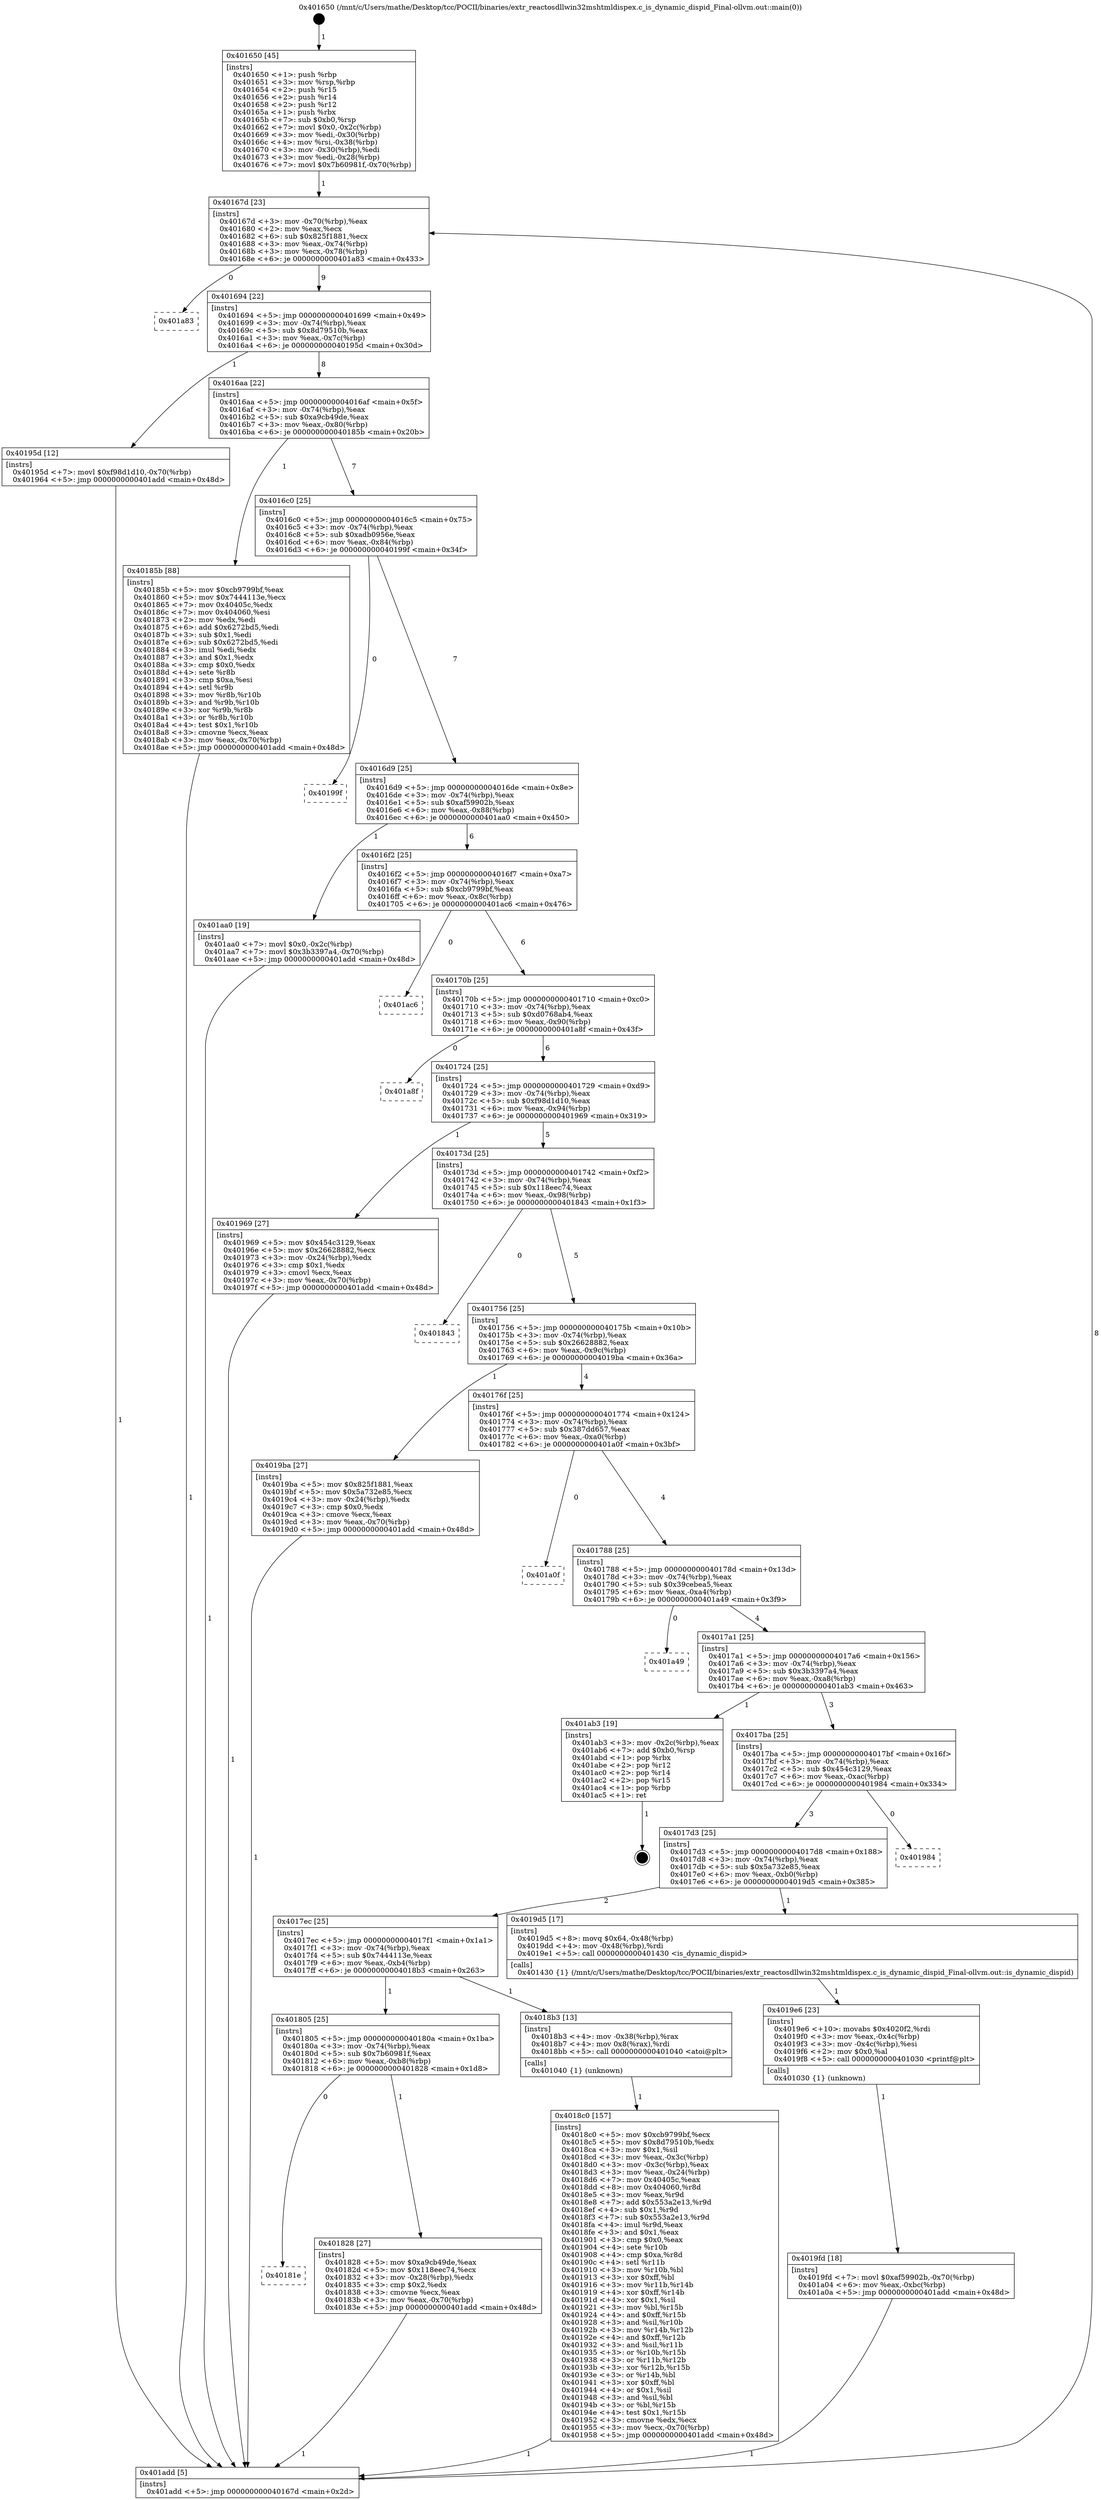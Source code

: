 digraph "0x401650" {
  label = "0x401650 (/mnt/c/Users/mathe/Desktop/tcc/POCII/binaries/extr_reactosdllwin32mshtmldispex.c_is_dynamic_dispid_Final-ollvm.out::main(0))"
  labelloc = "t"
  node[shape=record]

  Entry [label="",width=0.3,height=0.3,shape=circle,fillcolor=black,style=filled]
  "0x40167d" [label="{
     0x40167d [23]\l
     | [instrs]\l
     &nbsp;&nbsp;0x40167d \<+3\>: mov -0x70(%rbp),%eax\l
     &nbsp;&nbsp;0x401680 \<+2\>: mov %eax,%ecx\l
     &nbsp;&nbsp;0x401682 \<+6\>: sub $0x825f1881,%ecx\l
     &nbsp;&nbsp;0x401688 \<+3\>: mov %eax,-0x74(%rbp)\l
     &nbsp;&nbsp;0x40168b \<+3\>: mov %ecx,-0x78(%rbp)\l
     &nbsp;&nbsp;0x40168e \<+6\>: je 0000000000401a83 \<main+0x433\>\l
  }"]
  "0x401a83" [label="{
     0x401a83\l
  }", style=dashed]
  "0x401694" [label="{
     0x401694 [22]\l
     | [instrs]\l
     &nbsp;&nbsp;0x401694 \<+5\>: jmp 0000000000401699 \<main+0x49\>\l
     &nbsp;&nbsp;0x401699 \<+3\>: mov -0x74(%rbp),%eax\l
     &nbsp;&nbsp;0x40169c \<+5\>: sub $0x8d79510b,%eax\l
     &nbsp;&nbsp;0x4016a1 \<+3\>: mov %eax,-0x7c(%rbp)\l
     &nbsp;&nbsp;0x4016a4 \<+6\>: je 000000000040195d \<main+0x30d\>\l
  }"]
  Exit [label="",width=0.3,height=0.3,shape=circle,fillcolor=black,style=filled,peripheries=2]
  "0x40195d" [label="{
     0x40195d [12]\l
     | [instrs]\l
     &nbsp;&nbsp;0x40195d \<+7\>: movl $0xf98d1d10,-0x70(%rbp)\l
     &nbsp;&nbsp;0x401964 \<+5\>: jmp 0000000000401add \<main+0x48d\>\l
  }"]
  "0x4016aa" [label="{
     0x4016aa [22]\l
     | [instrs]\l
     &nbsp;&nbsp;0x4016aa \<+5\>: jmp 00000000004016af \<main+0x5f\>\l
     &nbsp;&nbsp;0x4016af \<+3\>: mov -0x74(%rbp),%eax\l
     &nbsp;&nbsp;0x4016b2 \<+5\>: sub $0xa9cb49de,%eax\l
     &nbsp;&nbsp;0x4016b7 \<+3\>: mov %eax,-0x80(%rbp)\l
     &nbsp;&nbsp;0x4016ba \<+6\>: je 000000000040185b \<main+0x20b\>\l
  }"]
  "0x4019fd" [label="{
     0x4019fd [18]\l
     | [instrs]\l
     &nbsp;&nbsp;0x4019fd \<+7\>: movl $0xaf59902b,-0x70(%rbp)\l
     &nbsp;&nbsp;0x401a04 \<+6\>: mov %eax,-0xbc(%rbp)\l
     &nbsp;&nbsp;0x401a0a \<+5\>: jmp 0000000000401add \<main+0x48d\>\l
  }"]
  "0x40185b" [label="{
     0x40185b [88]\l
     | [instrs]\l
     &nbsp;&nbsp;0x40185b \<+5\>: mov $0xcb9799bf,%eax\l
     &nbsp;&nbsp;0x401860 \<+5\>: mov $0x7444113e,%ecx\l
     &nbsp;&nbsp;0x401865 \<+7\>: mov 0x40405c,%edx\l
     &nbsp;&nbsp;0x40186c \<+7\>: mov 0x404060,%esi\l
     &nbsp;&nbsp;0x401873 \<+2\>: mov %edx,%edi\l
     &nbsp;&nbsp;0x401875 \<+6\>: add $0x6272bd5,%edi\l
     &nbsp;&nbsp;0x40187b \<+3\>: sub $0x1,%edi\l
     &nbsp;&nbsp;0x40187e \<+6\>: sub $0x6272bd5,%edi\l
     &nbsp;&nbsp;0x401884 \<+3\>: imul %edi,%edx\l
     &nbsp;&nbsp;0x401887 \<+3\>: and $0x1,%edx\l
     &nbsp;&nbsp;0x40188a \<+3\>: cmp $0x0,%edx\l
     &nbsp;&nbsp;0x40188d \<+4\>: sete %r8b\l
     &nbsp;&nbsp;0x401891 \<+3\>: cmp $0xa,%esi\l
     &nbsp;&nbsp;0x401894 \<+4\>: setl %r9b\l
     &nbsp;&nbsp;0x401898 \<+3\>: mov %r8b,%r10b\l
     &nbsp;&nbsp;0x40189b \<+3\>: and %r9b,%r10b\l
     &nbsp;&nbsp;0x40189e \<+3\>: xor %r9b,%r8b\l
     &nbsp;&nbsp;0x4018a1 \<+3\>: or %r8b,%r10b\l
     &nbsp;&nbsp;0x4018a4 \<+4\>: test $0x1,%r10b\l
     &nbsp;&nbsp;0x4018a8 \<+3\>: cmovne %ecx,%eax\l
     &nbsp;&nbsp;0x4018ab \<+3\>: mov %eax,-0x70(%rbp)\l
     &nbsp;&nbsp;0x4018ae \<+5\>: jmp 0000000000401add \<main+0x48d\>\l
  }"]
  "0x4016c0" [label="{
     0x4016c0 [25]\l
     | [instrs]\l
     &nbsp;&nbsp;0x4016c0 \<+5\>: jmp 00000000004016c5 \<main+0x75\>\l
     &nbsp;&nbsp;0x4016c5 \<+3\>: mov -0x74(%rbp),%eax\l
     &nbsp;&nbsp;0x4016c8 \<+5\>: sub $0xadb0956e,%eax\l
     &nbsp;&nbsp;0x4016cd \<+6\>: mov %eax,-0x84(%rbp)\l
     &nbsp;&nbsp;0x4016d3 \<+6\>: je 000000000040199f \<main+0x34f\>\l
  }"]
  "0x4019e6" [label="{
     0x4019e6 [23]\l
     | [instrs]\l
     &nbsp;&nbsp;0x4019e6 \<+10\>: movabs $0x4020f2,%rdi\l
     &nbsp;&nbsp;0x4019f0 \<+3\>: mov %eax,-0x4c(%rbp)\l
     &nbsp;&nbsp;0x4019f3 \<+3\>: mov -0x4c(%rbp),%esi\l
     &nbsp;&nbsp;0x4019f6 \<+2\>: mov $0x0,%al\l
     &nbsp;&nbsp;0x4019f8 \<+5\>: call 0000000000401030 \<printf@plt\>\l
     | [calls]\l
     &nbsp;&nbsp;0x401030 \{1\} (unknown)\l
  }"]
  "0x40199f" [label="{
     0x40199f\l
  }", style=dashed]
  "0x4016d9" [label="{
     0x4016d9 [25]\l
     | [instrs]\l
     &nbsp;&nbsp;0x4016d9 \<+5\>: jmp 00000000004016de \<main+0x8e\>\l
     &nbsp;&nbsp;0x4016de \<+3\>: mov -0x74(%rbp),%eax\l
     &nbsp;&nbsp;0x4016e1 \<+5\>: sub $0xaf59902b,%eax\l
     &nbsp;&nbsp;0x4016e6 \<+6\>: mov %eax,-0x88(%rbp)\l
     &nbsp;&nbsp;0x4016ec \<+6\>: je 0000000000401aa0 \<main+0x450\>\l
  }"]
  "0x4018c0" [label="{
     0x4018c0 [157]\l
     | [instrs]\l
     &nbsp;&nbsp;0x4018c0 \<+5\>: mov $0xcb9799bf,%ecx\l
     &nbsp;&nbsp;0x4018c5 \<+5\>: mov $0x8d79510b,%edx\l
     &nbsp;&nbsp;0x4018ca \<+3\>: mov $0x1,%sil\l
     &nbsp;&nbsp;0x4018cd \<+3\>: mov %eax,-0x3c(%rbp)\l
     &nbsp;&nbsp;0x4018d0 \<+3\>: mov -0x3c(%rbp),%eax\l
     &nbsp;&nbsp;0x4018d3 \<+3\>: mov %eax,-0x24(%rbp)\l
     &nbsp;&nbsp;0x4018d6 \<+7\>: mov 0x40405c,%eax\l
     &nbsp;&nbsp;0x4018dd \<+8\>: mov 0x404060,%r8d\l
     &nbsp;&nbsp;0x4018e5 \<+3\>: mov %eax,%r9d\l
     &nbsp;&nbsp;0x4018e8 \<+7\>: add $0x553a2e13,%r9d\l
     &nbsp;&nbsp;0x4018ef \<+4\>: sub $0x1,%r9d\l
     &nbsp;&nbsp;0x4018f3 \<+7\>: sub $0x553a2e13,%r9d\l
     &nbsp;&nbsp;0x4018fa \<+4\>: imul %r9d,%eax\l
     &nbsp;&nbsp;0x4018fe \<+3\>: and $0x1,%eax\l
     &nbsp;&nbsp;0x401901 \<+3\>: cmp $0x0,%eax\l
     &nbsp;&nbsp;0x401904 \<+4\>: sete %r10b\l
     &nbsp;&nbsp;0x401908 \<+4\>: cmp $0xa,%r8d\l
     &nbsp;&nbsp;0x40190c \<+4\>: setl %r11b\l
     &nbsp;&nbsp;0x401910 \<+3\>: mov %r10b,%bl\l
     &nbsp;&nbsp;0x401913 \<+3\>: xor $0xff,%bl\l
     &nbsp;&nbsp;0x401916 \<+3\>: mov %r11b,%r14b\l
     &nbsp;&nbsp;0x401919 \<+4\>: xor $0xff,%r14b\l
     &nbsp;&nbsp;0x40191d \<+4\>: xor $0x1,%sil\l
     &nbsp;&nbsp;0x401921 \<+3\>: mov %bl,%r15b\l
     &nbsp;&nbsp;0x401924 \<+4\>: and $0xff,%r15b\l
     &nbsp;&nbsp;0x401928 \<+3\>: and %sil,%r10b\l
     &nbsp;&nbsp;0x40192b \<+3\>: mov %r14b,%r12b\l
     &nbsp;&nbsp;0x40192e \<+4\>: and $0xff,%r12b\l
     &nbsp;&nbsp;0x401932 \<+3\>: and %sil,%r11b\l
     &nbsp;&nbsp;0x401935 \<+3\>: or %r10b,%r15b\l
     &nbsp;&nbsp;0x401938 \<+3\>: or %r11b,%r12b\l
     &nbsp;&nbsp;0x40193b \<+3\>: xor %r12b,%r15b\l
     &nbsp;&nbsp;0x40193e \<+3\>: or %r14b,%bl\l
     &nbsp;&nbsp;0x401941 \<+3\>: xor $0xff,%bl\l
     &nbsp;&nbsp;0x401944 \<+4\>: or $0x1,%sil\l
     &nbsp;&nbsp;0x401948 \<+3\>: and %sil,%bl\l
     &nbsp;&nbsp;0x40194b \<+3\>: or %bl,%r15b\l
     &nbsp;&nbsp;0x40194e \<+4\>: test $0x1,%r15b\l
     &nbsp;&nbsp;0x401952 \<+3\>: cmovne %edx,%ecx\l
     &nbsp;&nbsp;0x401955 \<+3\>: mov %ecx,-0x70(%rbp)\l
     &nbsp;&nbsp;0x401958 \<+5\>: jmp 0000000000401add \<main+0x48d\>\l
  }"]
  "0x401aa0" [label="{
     0x401aa0 [19]\l
     | [instrs]\l
     &nbsp;&nbsp;0x401aa0 \<+7\>: movl $0x0,-0x2c(%rbp)\l
     &nbsp;&nbsp;0x401aa7 \<+7\>: movl $0x3b3397a4,-0x70(%rbp)\l
     &nbsp;&nbsp;0x401aae \<+5\>: jmp 0000000000401add \<main+0x48d\>\l
  }"]
  "0x4016f2" [label="{
     0x4016f2 [25]\l
     | [instrs]\l
     &nbsp;&nbsp;0x4016f2 \<+5\>: jmp 00000000004016f7 \<main+0xa7\>\l
     &nbsp;&nbsp;0x4016f7 \<+3\>: mov -0x74(%rbp),%eax\l
     &nbsp;&nbsp;0x4016fa \<+5\>: sub $0xcb9799bf,%eax\l
     &nbsp;&nbsp;0x4016ff \<+6\>: mov %eax,-0x8c(%rbp)\l
     &nbsp;&nbsp;0x401705 \<+6\>: je 0000000000401ac6 \<main+0x476\>\l
  }"]
  "0x401650" [label="{
     0x401650 [45]\l
     | [instrs]\l
     &nbsp;&nbsp;0x401650 \<+1\>: push %rbp\l
     &nbsp;&nbsp;0x401651 \<+3\>: mov %rsp,%rbp\l
     &nbsp;&nbsp;0x401654 \<+2\>: push %r15\l
     &nbsp;&nbsp;0x401656 \<+2\>: push %r14\l
     &nbsp;&nbsp;0x401658 \<+2\>: push %r12\l
     &nbsp;&nbsp;0x40165a \<+1\>: push %rbx\l
     &nbsp;&nbsp;0x40165b \<+7\>: sub $0xb0,%rsp\l
     &nbsp;&nbsp;0x401662 \<+7\>: movl $0x0,-0x2c(%rbp)\l
     &nbsp;&nbsp;0x401669 \<+3\>: mov %edi,-0x30(%rbp)\l
     &nbsp;&nbsp;0x40166c \<+4\>: mov %rsi,-0x38(%rbp)\l
     &nbsp;&nbsp;0x401670 \<+3\>: mov -0x30(%rbp),%edi\l
     &nbsp;&nbsp;0x401673 \<+3\>: mov %edi,-0x28(%rbp)\l
     &nbsp;&nbsp;0x401676 \<+7\>: movl $0x7b60981f,-0x70(%rbp)\l
  }"]
  "0x401ac6" [label="{
     0x401ac6\l
  }", style=dashed]
  "0x40170b" [label="{
     0x40170b [25]\l
     | [instrs]\l
     &nbsp;&nbsp;0x40170b \<+5\>: jmp 0000000000401710 \<main+0xc0\>\l
     &nbsp;&nbsp;0x401710 \<+3\>: mov -0x74(%rbp),%eax\l
     &nbsp;&nbsp;0x401713 \<+5\>: sub $0xd0768ab4,%eax\l
     &nbsp;&nbsp;0x401718 \<+6\>: mov %eax,-0x90(%rbp)\l
     &nbsp;&nbsp;0x40171e \<+6\>: je 0000000000401a8f \<main+0x43f\>\l
  }"]
  "0x401add" [label="{
     0x401add [5]\l
     | [instrs]\l
     &nbsp;&nbsp;0x401add \<+5\>: jmp 000000000040167d \<main+0x2d\>\l
  }"]
  "0x401a8f" [label="{
     0x401a8f\l
  }", style=dashed]
  "0x401724" [label="{
     0x401724 [25]\l
     | [instrs]\l
     &nbsp;&nbsp;0x401724 \<+5\>: jmp 0000000000401729 \<main+0xd9\>\l
     &nbsp;&nbsp;0x401729 \<+3\>: mov -0x74(%rbp),%eax\l
     &nbsp;&nbsp;0x40172c \<+5\>: sub $0xf98d1d10,%eax\l
     &nbsp;&nbsp;0x401731 \<+6\>: mov %eax,-0x94(%rbp)\l
     &nbsp;&nbsp;0x401737 \<+6\>: je 0000000000401969 \<main+0x319\>\l
  }"]
  "0x40181e" [label="{
     0x40181e\l
  }", style=dashed]
  "0x401969" [label="{
     0x401969 [27]\l
     | [instrs]\l
     &nbsp;&nbsp;0x401969 \<+5\>: mov $0x454c3129,%eax\l
     &nbsp;&nbsp;0x40196e \<+5\>: mov $0x26628882,%ecx\l
     &nbsp;&nbsp;0x401973 \<+3\>: mov -0x24(%rbp),%edx\l
     &nbsp;&nbsp;0x401976 \<+3\>: cmp $0x1,%edx\l
     &nbsp;&nbsp;0x401979 \<+3\>: cmovl %ecx,%eax\l
     &nbsp;&nbsp;0x40197c \<+3\>: mov %eax,-0x70(%rbp)\l
     &nbsp;&nbsp;0x40197f \<+5\>: jmp 0000000000401add \<main+0x48d\>\l
  }"]
  "0x40173d" [label="{
     0x40173d [25]\l
     | [instrs]\l
     &nbsp;&nbsp;0x40173d \<+5\>: jmp 0000000000401742 \<main+0xf2\>\l
     &nbsp;&nbsp;0x401742 \<+3\>: mov -0x74(%rbp),%eax\l
     &nbsp;&nbsp;0x401745 \<+5\>: sub $0x118eec74,%eax\l
     &nbsp;&nbsp;0x40174a \<+6\>: mov %eax,-0x98(%rbp)\l
     &nbsp;&nbsp;0x401750 \<+6\>: je 0000000000401843 \<main+0x1f3\>\l
  }"]
  "0x401828" [label="{
     0x401828 [27]\l
     | [instrs]\l
     &nbsp;&nbsp;0x401828 \<+5\>: mov $0xa9cb49de,%eax\l
     &nbsp;&nbsp;0x40182d \<+5\>: mov $0x118eec74,%ecx\l
     &nbsp;&nbsp;0x401832 \<+3\>: mov -0x28(%rbp),%edx\l
     &nbsp;&nbsp;0x401835 \<+3\>: cmp $0x2,%edx\l
     &nbsp;&nbsp;0x401838 \<+3\>: cmovne %ecx,%eax\l
     &nbsp;&nbsp;0x40183b \<+3\>: mov %eax,-0x70(%rbp)\l
     &nbsp;&nbsp;0x40183e \<+5\>: jmp 0000000000401add \<main+0x48d\>\l
  }"]
  "0x401843" [label="{
     0x401843\l
  }", style=dashed]
  "0x401756" [label="{
     0x401756 [25]\l
     | [instrs]\l
     &nbsp;&nbsp;0x401756 \<+5\>: jmp 000000000040175b \<main+0x10b\>\l
     &nbsp;&nbsp;0x40175b \<+3\>: mov -0x74(%rbp),%eax\l
     &nbsp;&nbsp;0x40175e \<+5\>: sub $0x26628882,%eax\l
     &nbsp;&nbsp;0x401763 \<+6\>: mov %eax,-0x9c(%rbp)\l
     &nbsp;&nbsp;0x401769 \<+6\>: je 00000000004019ba \<main+0x36a\>\l
  }"]
  "0x401805" [label="{
     0x401805 [25]\l
     | [instrs]\l
     &nbsp;&nbsp;0x401805 \<+5\>: jmp 000000000040180a \<main+0x1ba\>\l
     &nbsp;&nbsp;0x40180a \<+3\>: mov -0x74(%rbp),%eax\l
     &nbsp;&nbsp;0x40180d \<+5\>: sub $0x7b60981f,%eax\l
     &nbsp;&nbsp;0x401812 \<+6\>: mov %eax,-0xb8(%rbp)\l
     &nbsp;&nbsp;0x401818 \<+6\>: je 0000000000401828 \<main+0x1d8\>\l
  }"]
  "0x4019ba" [label="{
     0x4019ba [27]\l
     | [instrs]\l
     &nbsp;&nbsp;0x4019ba \<+5\>: mov $0x825f1881,%eax\l
     &nbsp;&nbsp;0x4019bf \<+5\>: mov $0x5a732e85,%ecx\l
     &nbsp;&nbsp;0x4019c4 \<+3\>: mov -0x24(%rbp),%edx\l
     &nbsp;&nbsp;0x4019c7 \<+3\>: cmp $0x0,%edx\l
     &nbsp;&nbsp;0x4019ca \<+3\>: cmove %ecx,%eax\l
     &nbsp;&nbsp;0x4019cd \<+3\>: mov %eax,-0x70(%rbp)\l
     &nbsp;&nbsp;0x4019d0 \<+5\>: jmp 0000000000401add \<main+0x48d\>\l
  }"]
  "0x40176f" [label="{
     0x40176f [25]\l
     | [instrs]\l
     &nbsp;&nbsp;0x40176f \<+5\>: jmp 0000000000401774 \<main+0x124\>\l
     &nbsp;&nbsp;0x401774 \<+3\>: mov -0x74(%rbp),%eax\l
     &nbsp;&nbsp;0x401777 \<+5\>: sub $0x387dd657,%eax\l
     &nbsp;&nbsp;0x40177c \<+6\>: mov %eax,-0xa0(%rbp)\l
     &nbsp;&nbsp;0x401782 \<+6\>: je 0000000000401a0f \<main+0x3bf\>\l
  }"]
  "0x4018b3" [label="{
     0x4018b3 [13]\l
     | [instrs]\l
     &nbsp;&nbsp;0x4018b3 \<+4\>: mov -0x38(%rbp),%rax\l
     &nbsp;&nbsp;0x4018b7 \<+4\>: mov 0x8(%rax),%rdi\l
     &nbsp;&nbsp;0x4018bb \<+5\>: call 0000000000401040 \<atoi@plt\>\l
     | [calls]\l
     &nbsp;&nbsp;0x401040 \{1\} (unknown)\l
  }"]
  "0x401a0f" [label="{
     0x401a0f\l
  }", style=dashed]
  "0x401788" [label="{
     0x401788 [25]\l
     | [instrs]\l
     &nbsp;&nbsp;0x401788 \<+5\>: jmp 000000000040178d \<main+0x13d\>\l
     &nbsp;&nbsp;0x40178d \<+3\>: mov -0x74(%rbp),%eax\l
     &nbsp;&nbsp;0x401790 \<+5\>: sub $0x39cebea5,%eax\l
     &nbsp;&nbsp;0x401795 \<+6\>: mov %eax,-0xa4(%rbp)\l
     &nbsp;&nbsp;0x40179b \<+6\>: je 0000000000401a49 \<main+0x3f9\>\l
  }"]
  "0x4017ec" [label="{
     0x4017ec [25]\l
     | [instrs]\l
     &nbsp;&nbsp;0x4017ec \<+5\>: jmp 00000000004017f1 \<main+0x1a1\>\l
     &nbsp;&nbsp;0x4017f1 \<+3\>: mov -0x74(%rbp),%eax\l
     &nbsp;&nbsp;0x4017f4 \<+5\>: sub $0x7444113e,%eax\l
     &nbsp;&nbsp;0x4017f9 \<+6\>: mov %eax,-0xb4(%rbp)\l
     &nbsp;&nbsp;0x4017ff \<+6\>: je 00000000004018b3 \<main+0x263\>\l
  }"]
  "0x401a49" [label="{
     0x401a49\l
  }", style=dashed]
  "0x4017a1" [label="{
     0x4017a1 [25]\l
     | [instrs]\l
     &nbsp;&nbsp;0x4017a1 \<+5\>: jmp 00000000004017a6 \<main+0x156\>\l
     &nbsp;&nbsp;0x4017a6 \<+3\>: mov -0x74(%rbp),%eax\l
     &nbsp;&nbsp;0x4017a9 \<+5\>: sub $0x3b3397a4,%eax\l
     &nbsp;&nbsp;0x4017ae \<+6\>: mov %eax,-0xa8(%rbp)\l
     &nbsp;&nbsp;0x4017b4 \<+6\>: je 0000000000401ab3 \<main+0x463\>\l
  }"]
  "0x4019d5" [label="{
     0x4019d5 [17]\l
     | [instrs]\l
     &nbsp;&nbsp;0x4019d5 \<+8\>: movq $0x64,-0x48(%rbp)\l
     &nbsp;&nbsp;0x4019dd \<+4\>: mov -0x48(%rbp),%rdi\l
     &nbsp;&nbsp;0x4019e1 \<+5\>: call 0000000000401430 \<is_dynamic_dispid\>\l
     | [calls]\l
     &nbsp;&nbsp;0x401430 \{1\} (/mnt/c/Users/mathe/Desktop/tcc/POCII/binaries/extr_reactosdllwin32mshtmldispex.c_is_dynamic_dispid_Final-ollvm.out::is_dynamic_dispid)\l
  }"]
  "0x401ab3" [label="{
     0x401ab3 [19]\l
     | [instrs]\l
     &nbsp;&nbsp;0x401ab3 \<+3\>: mov -0x2c(%rbp),%eax\l
     &nbsp;&nbsp;0x401ab6 \<+7\>: add $0xb0,%rsp\l
     &nbsp;&nbsp;0x401abd \<+1\>: pop %rbx\l
     &nbsp;&nbsp;0x401abe \<+2\>: pop %r12\l
     &nbsp;&nbsp;0x401ac0 \<+2\>: pop %r14\l
     &nbsp;&nbsp;0x401ac2 \<+2\>: pop %r15\l
     &nbsp;&nbsp;0x401ac4 \<+1\>: pop %rbp\l
     &nbsp;&nbsp;0x401ac5 \<+1\>: ret\l
  }"]
  "0x4017ba" [label="{
     0x4017ba [25]\l
     | [instrs]\l
     &nbsp;&nbsp;0x4017ba \<+5\>: jmp 00000000004017bf \<main+0x16f\>\l
     &nbsp;&nbsp;0x4017bf \<+3\>: mov -0x74(%rbp),%eax\l
     &nbsp;&nbsp;0x4017c2 \<+5\>: sub $0x454c3129,%eax\l
     &nbsp;&nbsp;0x4017c7 \<+6\>: mov %eax,-0xac(%rbp)\l
     &nbsp;&nbsp;0x4017cd \<+6\>: je 0000000000401984 \<main+0x334\>\l
  }"]
  "0x4017d3" [label="{
     0x4017d3 [25]\l
     | [instrs]\l
     &nbsp;&nbsp;0x4017d3 \<+5\>: jmp 00000000004017d8 \<main+0x188\>\l
     &nbsp;&nbsp;0x4017d8 \<+3\>: mov -0x74(%rbp),%eax\l
     &nbsp;&nbsp;0x4017db \<+5\>: sub $0x5a732e85,%eax\l
     &nbsp;&nbsp;0x4017e0 \<+6\>: mov %eax,-0xb0(%rbp)\l
     &nbsp;&nbsp;0x4017e6 \<+6\>: je 00000000004019d5 \<main+0x385\>\l
  }"]
  "0x401984" [label="{
     0x401984\l
  }", style=dashed]
  Entry -> "0x401650" [label=" 1"]
  "0x40167d" -> "0x401a83" [label=" 0"]
  "0x40167d" -> "0x401694" [label=" 9"]
  "0x401ab3" -> Exit [label=" 1"]
  "0x401694" -> "0x40195d" [label=" 1"]
  "0x401694" -> "0x4016aa" [label=" 8"]
  "0x401aa0" -> "0x401add" [label=" 1"]
  "0x4016aa" -> "0x40185b" [label=" 1"]
  "0x4016aa" -> "0x4016c0" [label=" 7"]
  "0x4019fd" -> "0x401add" [label=" 1"]
  "0x4016c0" -> "0x40199f" [label=" 0"]
  "0x4016c0" -> "0x4016d9" [label=" 7"]
  "0x4019e6" -> "0x4019fd" [label=" 1"]
  "0x4016d9" -> "0x401aa0" [label=" 1"]
  "0x4016d9" -> "0x4016f2" [label=" 6"]
  "0x4019d5" -> "0x4019e6" [label=" 1"]
  "0x4016f2" -> "0x401ac6" [label=" 0"]
  "0x4016f2" -> "0x40170b" [label=" 6"]
  "0x4019ba" -> "0x401add" [label=" 1"]
  "0x40170b" -> "0x401a8f" [label=" 0"]
  "0x40170b" -> "0x401724" [label=" 6"]
  "0x401969" -> "0x401add" [label=" 1"]
  "0x401724" -> "0x401969" [label=" 1"]
  "0x401724" -> "0x40173d" [label=" 5"]
  "0x40195d" -> "0x401add" [label=" 1"]
  "0x40173d" -> "0x401843" [label=" 0"]
  "0x40173d" -> "0x401756" [label=" 5"]
  "0x4018c0" -> "0x401add" [label=" 1"]
  "0x401756" -> "0x4019ba" [label=" 1"]
  "0x401756" -> "0x40176f" [label=" 4"]
  "0x40185b" -> "0x401add" [label=" 1"]
  "0x40176f" -> "0x401a0f" [label=" 0"]
  "0x40176f" -> "0x401788" [label=" 4"]
  "0x401add" -> "0x40167d" [label=" 8"]
  "0x401788" -> "0x401a49" [label=" 0"]
  "0x401788" -> "0x4017a1" [label=" 4"]
  "0x401828" -> "0x401add" [label=" 1"]
  "0x4017a1" -> "0x401ab3" [label=" 1"]
  "0x4017a1" -> "0x4017ba" [label=" 3"]
  "0x401805" -> "0x40181e" [label=" 0"]
  "0x4017ba" -> "0x401984" [label=" 0"]
  "0x4017ba" -> "0x4017d3" [label=" 3"]
  "0x401805" -> "0x401828" [label=" 1"]
  "0x4017d3" -> "0x4019d5" [label=" 1"]
  "0x4017d3" -> "0x4017ec" [label=" 2"]
  "0x401650" -> "0x40167d" [label=" 1"]
  "0x4017ec" -> "0x4018b3" [label=" 1"]
  "0x4017ec" -> "0x401805" [label=" 1"]
  "0x4018b3" -> "0x4018c0" [label=" 1"]
}
